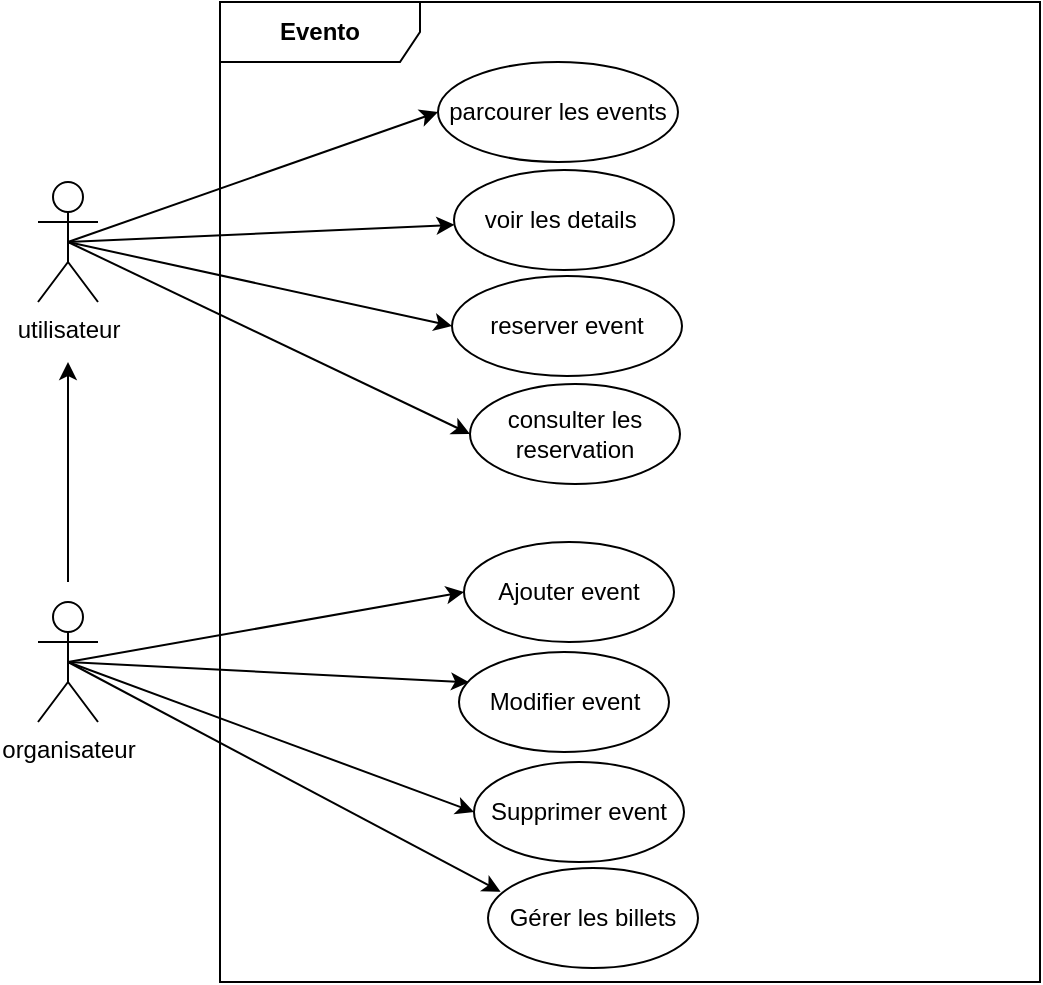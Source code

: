 <mxfile>
    <diagram id="jcBwzJwbggRje9_-d7rj" name="Page-1">
        <mxGraphModel dx="990" dy="514" grid="1" gridSize="10" guides="1" tooltips="1" connect="1" arrows="1" fold="1" page="0" pageScale="1" pageWidth="850" pageHeight="1100" math="0" shadow="0">
            <root>
                <mxCell id="0"/>
                <mxCell id="1" parent="0"/>
                <mxCell id="2" value="Evento" style="shape=umlFrame;whiteSpace=wrap;html=1;width=100;height=30;fontStyle=1" vertex="1" parent="1">
                    <mxGeometry x="111" y="70" width="410" height="490" as="geometry"/>
                </mxCell>
                <mxCell id="14" style="edgeStyle=none;html=1;exitX=0.5;exitY=0.5;exitDx=0;exitDy=0;exitPerimeter=0;" edge="1" parent="1" source="4" target="10">
                    <mxGeometry relative="1" as="geometry"/>
                </mxCell>
                <mxCell id="15" style="edgeStyle=none;html=1;exitX=0.5;exitY=0.5;exitDx=0;exitDy=0;exitPerimeter=0;entryX=0;entryY=0.5;entryDx=0;entryDy=0;" edge="1" parent="1" source="4" target="7">
                    <mxGeometry relative="1" as="geometry"/>
                </mxCell>
                <mxCell id="17" style="edgeStyle=none;html=1;exitX=0.5;exitY=0.5;exitDx=0;exitDy=0;exitPerimeter=0;entryX=0;entryY=0.5;entryDx=0;entryDy=0;" edge="1" parent="1" source="4" target="16">
                    <mxGeometry relative="1" as="geometry"/>
                </mxCell>
                <mxCell id="4" value="utilisateur" style="shape=umlActor;verticalLabelPosition=bottom;verticalAlign=top;html=1;outlineConnect=0;" vertex="1" parent="1">
                    <mxGeometry x="20" y="160" width="30" height="60" as="geometry"/>
                </mxCell>
                <mxCell id="23" style="edgeStyle=none;html=1;exitX=0.5;exitY=0.5;exitDx=0;exitDy=0;exitPerimeter=0;entryX=0;entryY=0.5;entryDx=0;entryDy=0;" edge="1" parent="1" source="5" target="22">
                    <mxGeometry relative="1" as="geometry"/>
                </mxCell>
                <mxCell id="25" style="edgeStyle=none;html=1;exitX=0.5;exitY=0.5;exitDx=0;exitDy=0;exitPerimeter=0;entryX=0.048;entryY=0.303;entryDx=0;entryDy=0;entryPerimeter=0;" edge="1" parent="1" source="5" target="26">
                    <mxGeometry relative="1" as="geometry"/>
                </mxCell>
                <mxCell id="29" style="edgeStyle=none;html=1;exitX=0.5;exitY=0.5;exitDx=0;exitDy=0;exitPerimeter=0;entryX=0;entryY=0.5;entryDx=0;entryDy=0;" edge="1" parent="1" source="5" target="28">
                    <mxGeometry relative="1" as="geometry"/>
                </mxCell>
                <mxCell id="30" style="edgeStyle=none;html=1;exitX=0.5;exitY=0.5;exitDx=0;exitDy=0;exitPerimeter=0;entryX=0.06;entryY=0.237;entryDx=0;entryDy=0;entryPerimeter=0;" edge="1" parent="1" source="5" target="27">
                    <mxGeometry relative="1" as="geometry"/>
                </mxCell>
                <mxCell id="5" value="organisateur" style="shape=umlActor;verticalLabelPosition=bottom;verticalAlign=top;html=1;outlineConnect=0;" vertex="1" parent="1">
                    <mxGeometry x="20" y="370" width="30" height="60" as="geometry"/>
                </mxCell>
                <mxCell id="6" value="" style="endArrow=classic;html=1;" edge="1" parent="1">
                    <mxGeometry width="50" height="50" relative="1" as="geometry">
                        <mxPoint x="35" y="360" as="sourcePoint"/>
                        <mxPoint x="35" y="250" as="targetPoint"/>
                    </mxGeometry>
                </mxCell>
                <mxCell id="7" value="parcourer les events" style="ellipse;whiteSpace=wrap;html=1;" vertex="1" parent="1">
                    <mxGeometry x="220" y="100" width="120" height="50" as="geometry"/>
                </mxCell>
                <mxCell id="10" value="voir les details&amp;nbsp;" style="ellipse;whiteSpace=wrap;html=1;" vertex="1" parent="1">
                    <mxGeometry x="228" y="154" width="110" height="50" as="geometry"/>
                </mxCell>
                <mxCell id="16" value="reserver event" style="ellipse;whiteSpace=wrap;html=1;" vertex="1" parent="1">
                    <mxGeometry x="227" y="207" width="115" height="50" as="geometry"/>
                </mxCell>
                <mxCell id="18" style="edgeStyle=none;html=1;exitX=0.5;exitY=0.5;exitDx=0;exitDy=0;exitPerimeter=0;entryX=0;entryY=0.5;entryDx=0;entryDy=0;" edge="1" parent="1" target="19" source="4">
                    <mxGeometry relative="1" as="geometry">
                        <mxPoint x="50" y="240" as="sourcePoint"/>
                    </mxGeometry>
                </mxCell>
                <mxCell id="19" value="consulter les reservation" style="ellipse;whiteSpace=wrap;html=1;" vertex="1" parent="1">
                    <mxGeometry x="236" y="261" width="105" height="50" as="geometry"/>
                </mxCell>
                <mxCell id="22" value="Ajouter event" style="ellipse;whiteSpace=wrap;html=1;" vertex="1" parent="1">
                    <mxGeometry x="233" y="340" width="105" height="50" as="geometry"/>
                </mxCell>
                <mxCell id="26" value="Modifier event" style="ellipse;whiteSpace=wrap;html=1;" vertex="1" parent="1">
                    <mxGeometry x="230.5" y="395" width="105" height="50" as="geometry"/>
                </mxCell>
                <mxCell id="27" value="Gérer les billets" style="ellipse;whiteSpace=wrap;html=1;" vertex="1" parent="1">
                    <mxGeometry x="245" y="503" width="105" height="50" as="geometry"/>
                </mxCell>
                <mxCell id="28" value="Supprimer event" style="ellipse;whiteSpace=wrap;html=1;" vertex="1" parent="1">
                    <mxGeometry x="238" y="450" width="105" height="50" as="geometry"/>
                </mxCell>
            </root>
        </mxGraphModel>
    </diagram>
</mxfile>